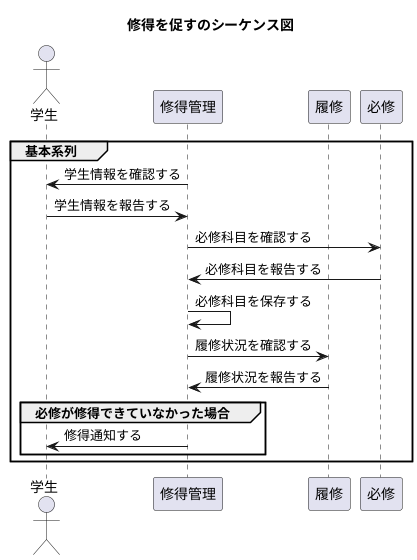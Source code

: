 @startuml 修得を促すのシーケンス図
title 修得を促すのシーケンス図
'クラス等
actor 学生 as foo1
participant 修得管理 as foo2
participant 履修 as foo3
participant 必修 as foo4

group 基本系列
    foo2 -> foo1 : 学生情報を確認する
    foo1 -> foo2 : 学生情報を報告する
    foo2 -> foo4 : 必修科目を確認する
    foo4 -> foo2 : 必修科目を報告する
    foo2 -> foo2 : 必修科目を保存する
    foo2 -> foo3 : 履修状況を確認する
    foo3 -> foo2 : 履修状況を報告する
    group 必修が修得できていなかった場合
        foo2 -> foo1 : 修得通知する
    end
end

@enduml